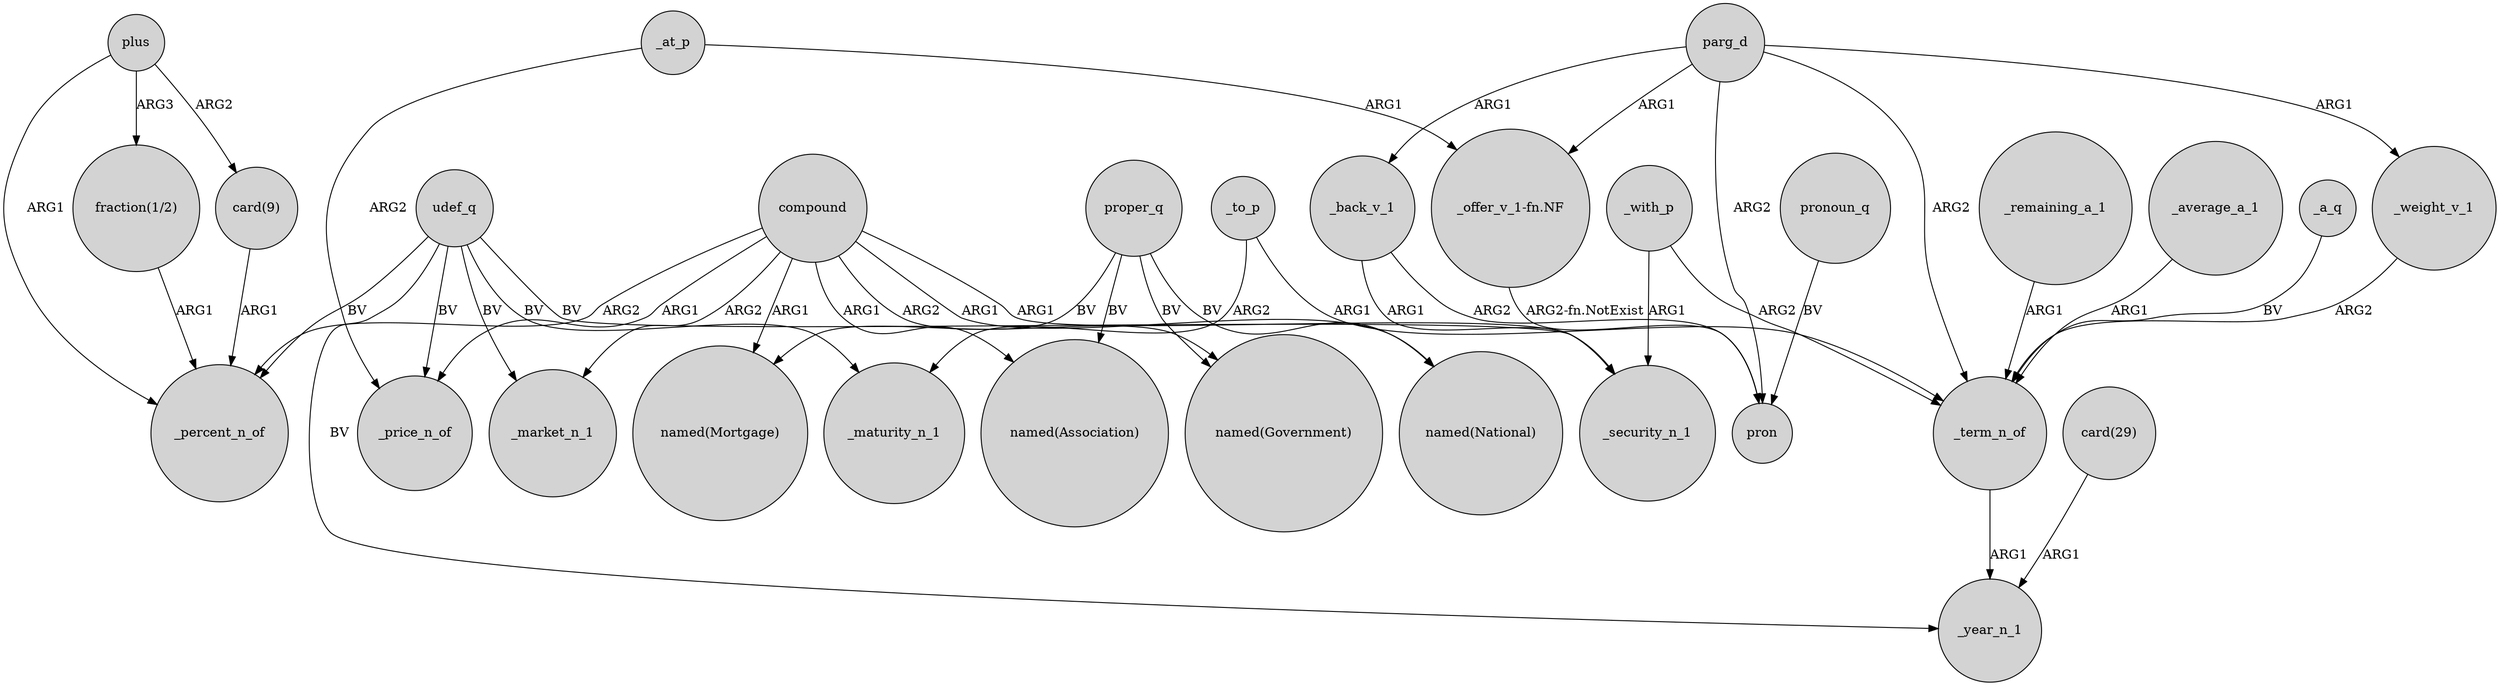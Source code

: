 digraph {
	node [shape=circle style=filled]
	compound -> _market_n_1 [label=ARG2]
	_weight_v_1 -> _term_n_of [label=ARG2]
	_remaining_a_1 -> _term_n_of [label=ARG1]
	"card(9)" -> _percent_n_of [label=ARG1]
	"card(29)" -> _year_n_1 [label=ARG1]
	_with_p -> _term_n_of [label=ARG2]
	udef_q -> _price_n_of [label=BV]
	compound -> "named(Mortgage)" [label=ARG1]
	_term_n_of -> _year_n_1 [label=ARG1]
	proper_q -> "named(Government)" [label=BV]
	_with_p -> _security_n_1 [label=ARG1]
	_back_v_1 -> _security_n_1 [label=ARG1]
	proper_q -> "named(Mortgage)" [label=BV]
	_back_v_1 -> pron [label=ARG2]
	parg_d -> _term_n_of [label=ARG2]
	plus -> _percent_n_of [label=ARG1]
	parg_d -> _weight_v_1 [label=ARG1]
	udef_q -> _market_n_1 [label=BV]
	udef_q -> _maturity_n_1 [label=BV]
	compound -> _security_n_1 [label=ARG1]
	compound -> _percent_n_of [label=ARG2]
	_to_p -> _maturity_n_1 [label=ARG2]
	parg_d -> pron [label=ARG2]
	_at_p -> "_offer_v_1-fn.NF" [label=ARG1]
	pronoun_q -> pron [label=BV]
	"_offer_v_1-fn.NF" -> pron [label="ARG2-fn.NotExist"]
	_to_p -> _term_n_of [label=ARG1]
	_average_a_1 -> _term_n_of [label=ARG1]
	compound -> "named(Government)" [label=ARG2]
	proper_q -> "named(Association)" [label=BV]
	parg_d -> _back_v_1 [label=ARG1]
	plus -> "fraction(1/2)" [label=ARG3]
	"fraction(1/2)" -> _percent_n_of [label=ARG1]
	_a_q -> _term_n_of [label=BV]
	udef_q -> _year_n_1 [label=BV]
	proper_q -> "named(National)" [label=BV]
	udef_q -> _percent_n_of [label=BV]
	compound -> "named(National)" [label=ARG1]
	compound -> "named(Association)" [label=ARG1]
	compound -> _price_n_of [label=ARG1]
	_at_p -> _price_n_of [label=ARG2]
	parg_d -> "_offer_v_1-fn.NF" [label=ARG1]
	plus -> "card(9)" [label=ARG2]
	udef_q -> _security_n_1 [label=BV]
}
